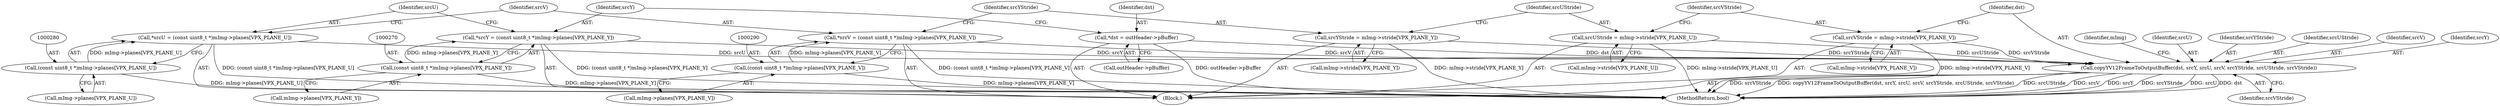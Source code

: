 digraph "0_Android_630ed150f7201ddadb00b8b8ce0c55c4cc6e8742@API" {
"1000320" [label="(Call,copyYV12FrameToOutputBuffer(dst, srcY, srcU, srcV, srcYStride, srcUStride, srcVStride))"];
"1000261" [label="(Call,*dst = outHeader->pBuffer)"];
"1000267" [label="(Call,*srcY = (const uint8_t *)mImg->planes[VPX_PLANE_Y])"];
"1000269" [label="(Call,(const uint8_t *)mImg->planes[VPX_PLANE_Y])"];
"1000277" [label="(Call,*srcU = (const uint8_t *)mImg->planes[VPX_PLANE_U])"];
"1000279" [label="(Call,(const uint8_t *)mImg->planes[VPX_PLANE_U])"];
"1000287" [label="(Call,*srcV = (const uint8_t *)mImg->planes[VPX_PLANE_V])"];
"1000289" [label="(Call,(const uint8_t *)mImg->planes[VPX_PLANE_V])"];
"1000297" [label="(Call,srcYStride = mImg->stride[VPX_PLANE_Y])"];
"1000305" [label="(Call,srcUStride = mImg->stride[VPX_PLANE_U])"];
"1000313" [label="(Call,srcVStride = mImg->stride[VPX_PLANE_V])"];
"1000327" [label="(Identifier,srcVStride)"];
"1000336" [label="(Identifier,mImg)"];
"1000281" [label="(Call,mImg->planes[VPX_PLANE_U])"];
"1000320" [label="(Call,copyYV12FrameToOutputBuffer(dst, srcY, srcU, srcV, srcYStride, srcUStride, srcVStride))"];
"1000321" [label="(Identifier,dst)"];
"1000259" [label="(Block,)"];
"1000268" [label="(Identifier,srcY)"];
"1000323" [label="(Identifier,srcU)"];
"1000314" [label="(Identifier,srcVStride)"];
"1000315" [label="(Call,mImg->stride[VPX_PLANE_V])"];
"1000261" [label="(Call,*dst = outHeader->pBuffer)"];
"1000267" [label="(Call,*srcY = (const uint8_t *)mImg->planes[VPX_PLANE_Y])"];
"1000325" [label="(Identifier,srcYStride)"];
"1000297" [label="(Call,srcYStride = mImg->stride[VPX_PLANE_Y])"];
"1000401" [label="(MethodReturn,bool)"];
"1000287" [label="(Call,*srcV = (const uint8_t *)mImg->planes[VPX_PLANE_V])"];
"1000313" [label="(Call,srcVStride = mImg->stride[VPX_PLANE_V])"];
"1000298" [label="(Identifier,srcYStride)"];
"1000305" [label="(Call,srcUStride = mImg->stride[VPX_PLANE_U])"];
"1000271" [label="(Call,mImg->planes[VPX_PLANE_Y])"];
"1000326" [label="(Identifier,srcUStride)"];
"1000324" [label="(Identifier,srcV)"];
"1000263" [label="(Call,outHeader->pBuffer)"];
"1000306" [label="(Identifier,srcUStride)"];
"1000307" [label="(Call,mImg->stride[VPX_PLANE_U])"];
"1000269" [label="(Call,(const uint8_t *)mImg->planes[VPX_PLANE_Y])"];
"1000288" [label="(Identifier,srcV)"];
"1000289" [label="(Call,(const uint8_t *)mImg->planes[VPX_PLANE_V])"];
"1000322" [label="(Identifier,srcY)"];
"1000278" [label="(Identifier,srcU)"];
"1000277" [label="(Call,*srcU = (const uint8_t *)mImg->planes[VPX_PLANE_U])"];
"1000279" [label="(Call,(const uint8_t *)mImg->planes[VPX_PLANE_U])"];
"1000299" [label="(Call,mImg->stride[VPX_PLANE_Y])"];
"1000291" [label="(Call,mImg->planes[VPX_PLANE_V])"];
"1000262" [label="(Identifier,dst)"];
"1000320" -> "1000259"  [label="AST: "];
"1000320" -> "1000327"  [label="CFG: "];
"1000321" -> "1000320"  [label="AST: "];
"1000322" -> "1000320"  [label="AST: "];
"1000323" -> "1000320"  [label="AST: "];
"1000324" -> "1000320"  [label="AST: "];
"1000325" -> "1000320"  [label="AST: "];
"1000326" -> "1000320"  [label="AST: "];
"1000327" -> "1000320"  [label="AST: "];
"1000336" -> "1000320"  [label="CFG: "];
"1000320" -> "1000401"  [label="DDG: srcUStride"];
"1000320" -> "1000401"  [label="DDG: srcV"];
"1000320" -> "1000401"  [label="DDG: srcY"];
"1000320" -> "1000401"  [label="DDG: srcYStride"];
"1000320" -> "1000401"  [label="DDG: srcU"];
"1000320" -> "1000401"  [label="DDG: dst"];
"1000320" -> "1000401"  [label="DDG: srcVStride"];
"1000320" -> "1000401"  [label="DDG: copyYV12FrameToOutputBuffer(dst, srcY, srcU, srcV, srcYStride, srcUStride, srcVStride)"];
"1000261" -> "1000320"  [label="DDG: dst"];
"1000267" -> "1000320"  [label="DDG: srcY"];
"1000277" -> "1000320"  [label="DDG: srcU"];
"1000287" -> "1000320"  [label="DDG: srcV"];
"1000297" -> "1000320"  [label="DDG: srcYStride"];
"1000305" -> "1000320"  [label="DDG: srcUStride"];
"1000313" -> "1000320"  [label="DDG: srcVStride"];
"1000261" -> "1000259"  [label="AST: "];
"1000261" -> "1000263"  [label="CFG: "];
"1000262" -> "1000261"  [label="AST: "];
"1000263" -> "1000261"  [label="AST: "];
"1000268" -> "1000261"  [label="CFG: "];
"1000261" -> "1000401"  [label="DDG: outHeader->pBuffer"];
"1000267" -> "1000259"  [label="AST: "];
"1000267" -> "1000269"  [label="CFG: "];
"1000268" -> "1000267"  [label="AST: "];
"1000269" -> "1000267"  [label="AST: "];
"1000278" -> "1000267"  [label="CFG: "];
"1000267" -> "1000401"  [label="DDG: (const uint8_t *)mImg->planes[VPX_PLANE_Y]"];
"1000269" -> "1000267"  [label="DDG: mImg->planes[VPX_PLANE_Y]"];
"1000269" -> "1000271"  [label="CFG: "];
"1000270" -> "1000269"  [label="AST: "];
"1000271" -> "1000269"  [label="AST: "];
"1000269" -> "1000401"  [label="DDG: mImg->planes[VPX_PLANE_Y]"];
"1000277" -> "1000259"  [label="AST: "];
"1000277" -> "1000279"  [label="CFG: "];
"1000278" -> "1000277"  [label="AST: "];
"1000279" -> "1000277"  [label="AST: "];
"1000288" -> "1000277"  [label="CFG: "];
"1000277" -> "1000401"  [label="DDG: (const uint8_t *)mImg->planes[VPX_PLANE_U]"];
"1000279" -> "1000277"  [label="DDG: mImg->planes[VPX_PLANE_U]"];
"1000279" -> "1000281"  [label="CFG: "];
"1000280" -> "1000279"  [label="AST: "];
"1000281" -> "1000279"  [label="AST: "];
"1000279" -> "1000401"  [label="DDG: mImg->planes[VPX_PLANE_U]"];
"1000287" -> "1000259"  [label="AST: "];
"1000287" -> "1000289"  [label="CFG: "];
"1000288" -> "1000287"  [label="AST: "];
"1000289" -> "1000287"  [label="AST: "];
"1000298" -> "1000287"  [label="CFG: "];
"1000287" -> "1000401"  [label="DDG: (const uint8_t *)mImg->planes[VPX_PLANE_V]"];
"1000289" -> "1000287"  [label="DDG: mImg->planes[VPX_PLANE_V]"];
"1000289" -> "1000291"  [label="CFG: "];
"1000290" -> "1000289"  [label="AST: "];
"1000291" -> "1000289"  [label="AST: "];
"1000289" -> "1000401"  [label="DDG: mImg->planes[VPX_PLANE_V]"];
"1000297" -> "1000259"  [label="AST: "];
"1000297" -> "1000299"  [label="CFG: "];
"1000298" -> "1000297"  [label="AST: "];
"1000299" -> "1000297"  [label="AST: "];
"1000306" -> "1000297"  [label="CFG: "];
"1000297" -> "1000401"  [label="DDG: mImg->stride[VPX_PLANE_Y]"];
"1000305" -> "1000259"  [label="AST: "];
"1000305" -> "1000307"  [label="CFG: "];
"1000306" -> "1000305"  [label="AST: "];
"1000307" -> "1000305"  [label="AST: "];
"1000314" -> "1000305"  [label="CFG: "];
"1000305" -> "1000401"  [label="DDG: mImg->stride[VPX_PLANE_U]"];
"1000313" -> "1000259"  [label="AST: "];
"1000313" -> "1000315"  [label="CFG: "];
"1000314" -> "1000313"  [label="AST: "];
"1000315" -> "1000313"  [label="AST: "];
"1000321" -> "1000313"  [label="CFG: "];
"1000313" -> "1000401"  [label="DDG: mImg->stride[VPX_PLANE_V]"];
}
